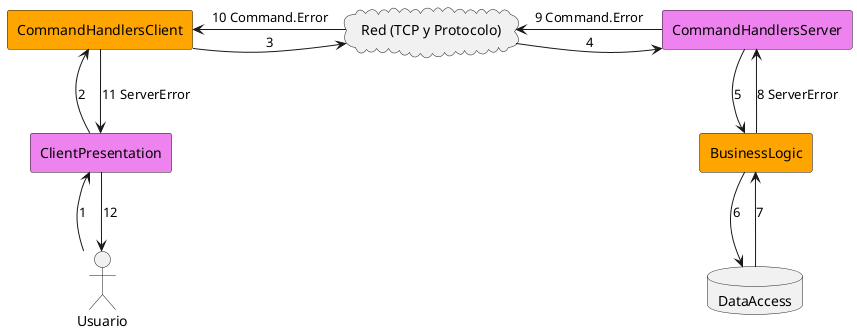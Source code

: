 @startuml
actor  Usuario 
agent ClientPresentation #Violet
agent CommandHandlersClient #Orange
agent CommandHandlersServer  #Violet
cloud "Red (TCP y Protocolo)" as Red
database DataAccess 
agent BusinessLogic  #Orange


Usuario -up-> ClientPresentation: 1
ClientPresentation -down-> Usuario : 12

ClientPresentation -up-> CommandHandlersClient: 2
CommandHandlersClient -down-> ClientPresentation : 11 ServerError

CommandHandlersClient -right-> Red: 3
Red -left-> CommandHandlersClient : 10 Command.Error
Red -right-> CommandHandlersServer: 4
CommandHandlersServer -left-> Red : 9 Command.Error

CommandHandlersServer -down-> BusinessLogic: 5
BusinessLogic -up-> CommandHandlersServer : 8 ServerError

BusinessLogic -down-> DataAccess: 6
DataAccess -up-> BusinessLogic : 7

/'one -right-> two: message 1-->2
two -right-> three: message 2-->3
two --> four: message 2-->4
three -[hidden]- four'/
@enduml